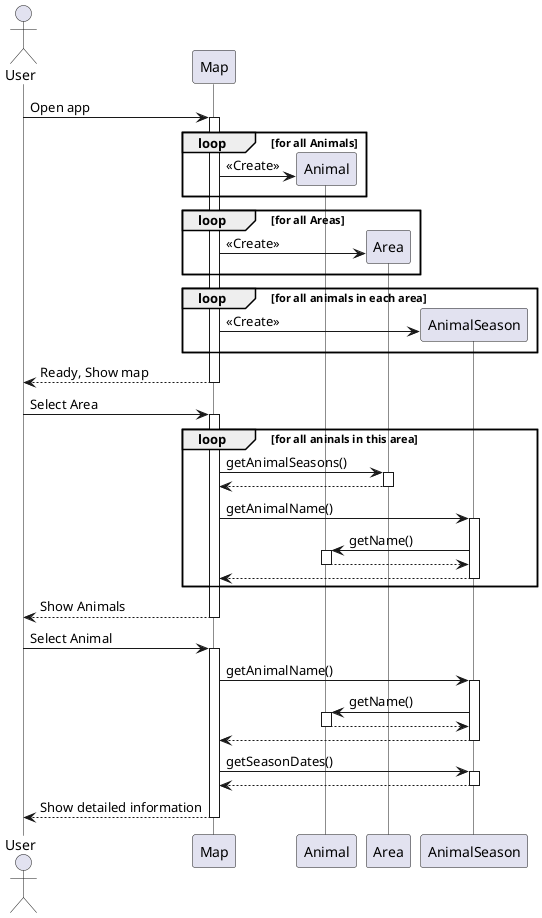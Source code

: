 @startuml Sequence Diagram
skinparam lifelineStrategy solid
actor User

User -> Map ++ : Open app
loop for all Animals
    Map -> Animal ** : <<Create>>
end

loop for all Areas
    Map -> Area ** : <<Create>>
end

loop for all animals in each area
    Map -> AnimalSeason ** : <<Create>>
end

return Ready, Show map

User -> Map ++ : Select Area

    loop for all aninals in this area
        Map -> Area ++ : getAnimalSeasons()
        return
        Map -> AnimalSeason ++ : getAnimalName()
            AnimalSeason -> Animal ++ : getName()
            return
        return
    end

return Show Animals

User -> Map ++ : Select Animal

    Map -> AnimalSeason ++ : getAnimalName()
        AnimalSeason -> Animal ++ : getName()
        return
    return
    Map -> AnimalSeason ++ : getSeasonDates()
    return

return Show detailed information


@enduml
